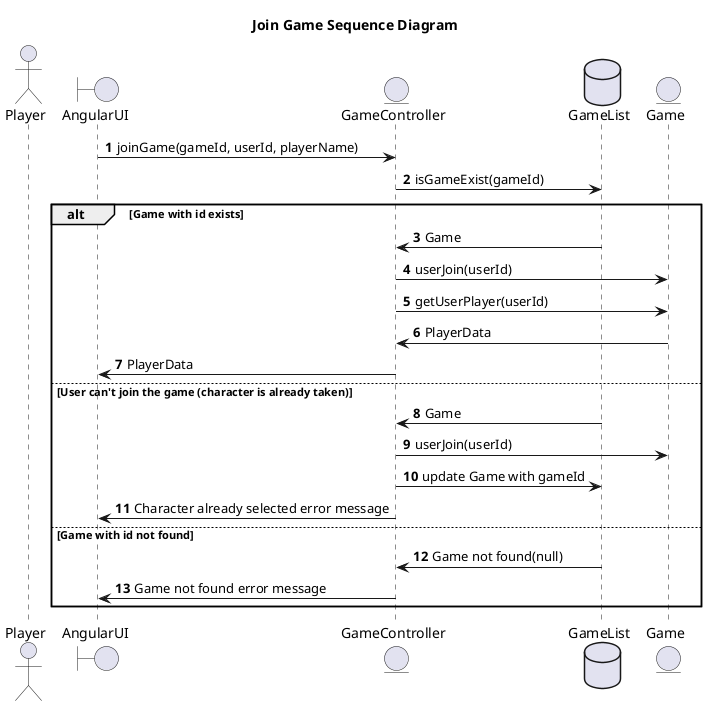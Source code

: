@startuml

title Join Game Sequence Diagram

autonumber
actor Player
boundary AngularUI
entity GameController
AngularUI -> GameController: joinGame(gameId, userId, playerName)
database GameList
entity Game
GameController -> GameList: isGameExist(gameId)

alt Game with id exists
    GameList -> GameController: Game
    GameController -> Game: userJoin(userId)
    GameController -> Game: getUserPlayer(userId)
    Game -> GameController: PlayerData
    GameController -> AngularUI: PlayerData

else User can't join the game (character is already taken)
    GameList -> GameController: Game
    GameController -> Game: userJoin(userId)
    GameController -> GameList: update Game with gameId
    GameController -> AngularUI: Character already selected error message

else Game with id not found
    GameList -> GameController: Game not found(null)
    GameController -> AngularUI: Game not found error message
end
@enduml